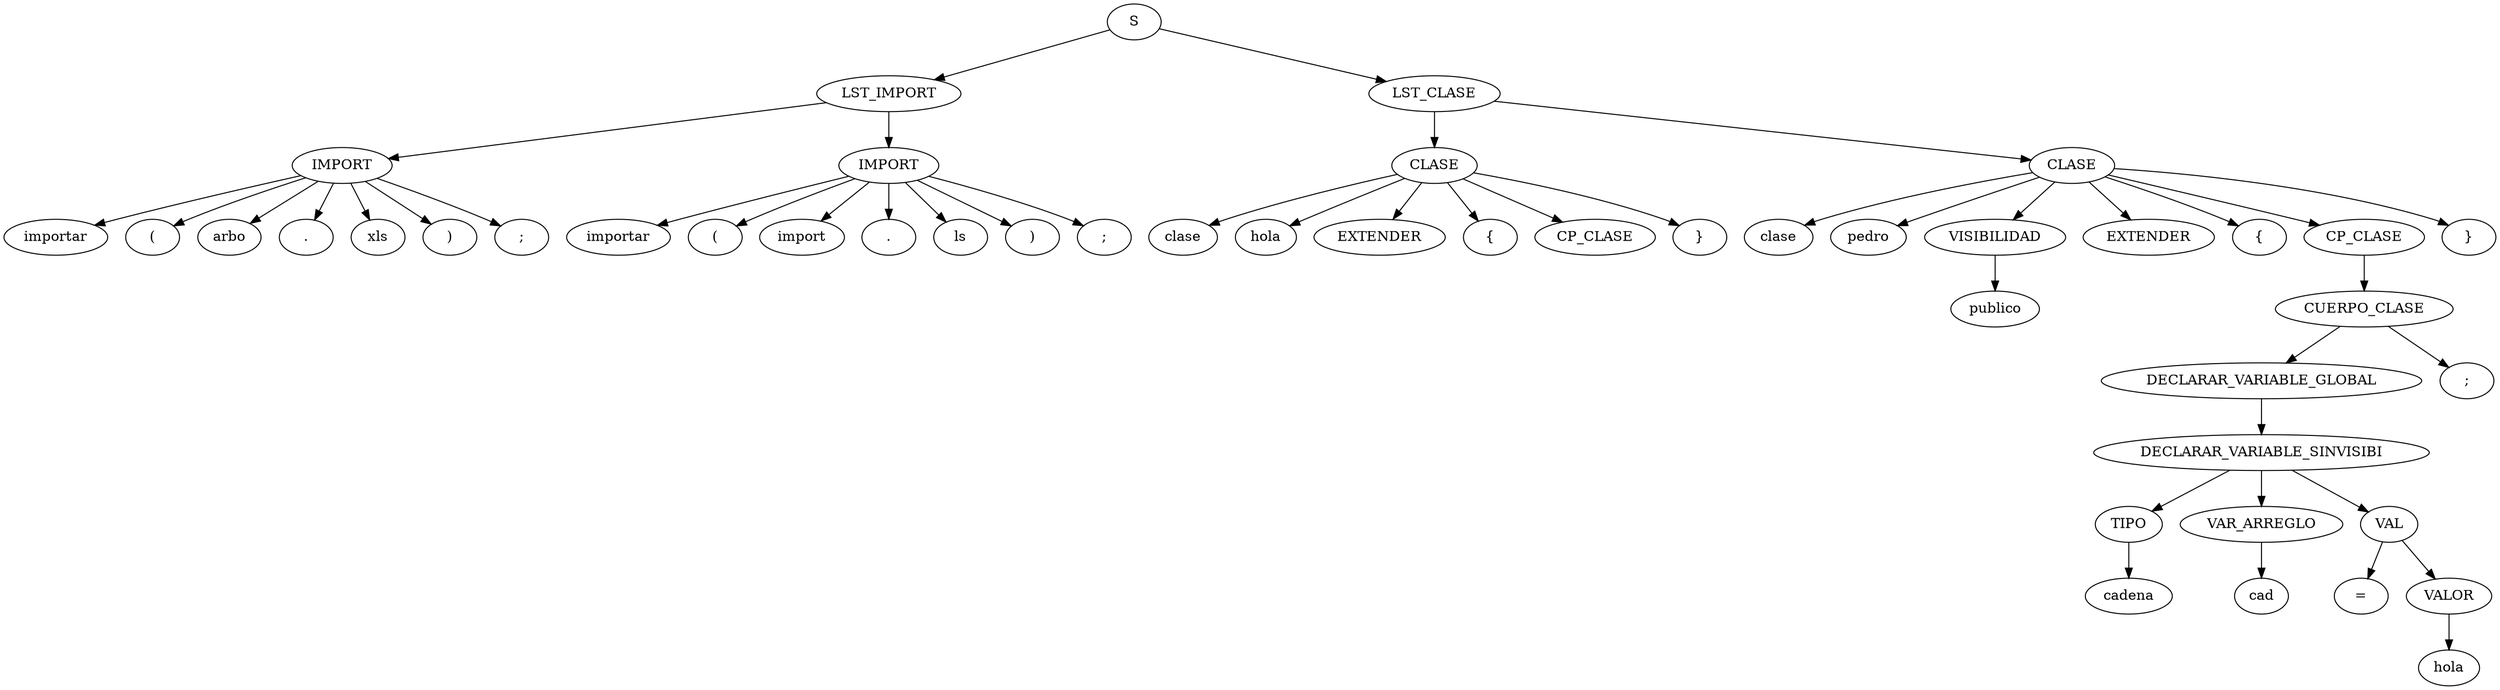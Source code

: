 digraph G{
61704988[label="S"];
61704988->49138909;
49138909[label="LST_IMPORT"];
49138909->54225366;
54225366[label="IMPORT"];
54225366->55372139;
55372139[label="importar"];
54225366->49042215;
49042215[label="("];
54225366->49100563;
49100563[label="arbo"];
54225366->52193051;
52193051[label="."];
54225366->14768317;
14768317[label="xls"];
54225366->44523346;
44523346[label=")"];
54225366->10927135;
10927135[label=";"];
49138909->42267257;
42267257[label="IMPORT"];
42267257->25572157;
25572157[label="importar"];
42267257->13147087;
13147087[label="("];
42267257->25706991;
25706991[label="import"];
42267257->20293281;
20293281[label="."];
42267257->1802074;
1802074[label="ls"];
42267257->28401101;
28401101[label=")"];
42267257->28863349;
28863349[label=";"];
61704988->53362497;
53362497[label="LST_CLASE"];
53362497->9640068;
9640068[label="CLASE"];
9640068->41161595;
41161595[label="clase"];
9640068->34080927;
34080927[label="hola"];
9640068->61458698;
61458698[label="EXTENDER"];
9640068->36085547;
36085547[label="{"];
9640068->33485835;
33485835[label="CP_CLASE"];
9640068->29918815;
29918815[label="}"];
53362497->42193324;
42193324[label="CLASE"];
42193324->21653695;
21653695[label="clase"];
42193324->6795180;
6795180[label="pedro"];
42193324->24600227;
24600227[label="VISIBILIDAD"];
24600227->28743639;
28743639[label="publico"];
42193324->47017904;
47017904[label="EXTENDER"];
42193324->8920973;
8920973[label="{"];
42193324->3049564;
3049564[label="CP_CLASE"];
3049564->27409212;
27409212[label="CUERPO_CLASE"];
27409212->43402094;
43402094[label="DECLARAR_VARIABLE_GLOBAL"];
43402094->18609632;
18609632[label="DECLARAR_VARIABLE_SINVISIBI"];
18609632->46786427;
46786427[label="TIPO"];
46786427->63761545;
63761545[label="cadena"];
18609632->23918697;
23918697[label="VAR_ARREGLO"];
23918697->59731412;
59731412[label="cad"];
18609632->11648238;
11648238[label="VAL"];
11648238->13376879;
13376879[label="="];
11648238->37885969;
37885969[label="VALOR"];
37885969->61799320;
61799320[label="hola"];
27409212->54138535;
54138535[label=";"];
42193324->50770078;
50770078[label="}"];
}
